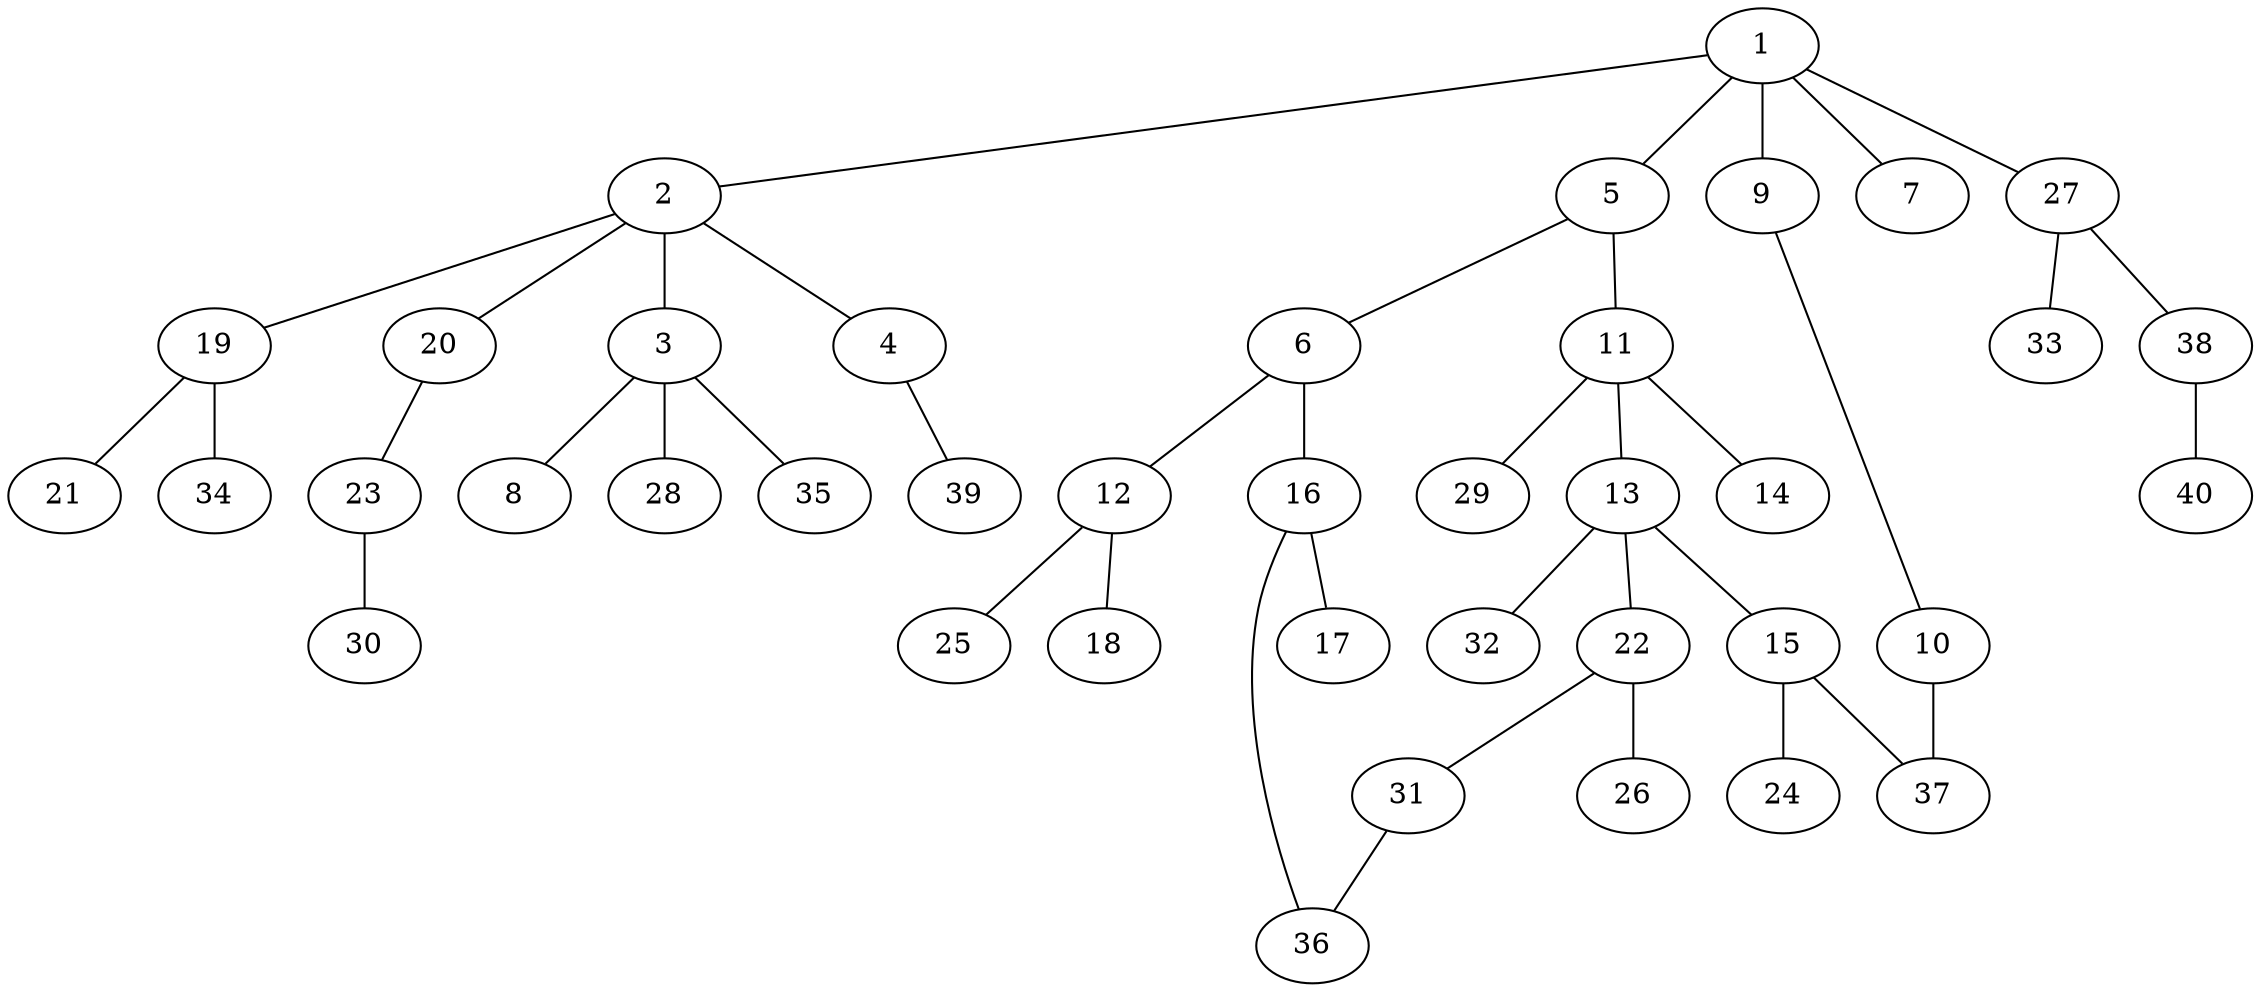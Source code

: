 graph graphname {1--2
1--5
1--7
1--9
1--27
2--3
2--4
2--19
2--20
3--8
3--28
3--35
4--39
5--6
5--11
6--12
6--16
9--10
10--37
11--13
11--14
11--29
12--18
12--25
13--15
13--22
13--32
15--24
15--37
16--17
16--36
19--21
19--34
20--23
22--26
22--31
23--30
27--33
27--38
31--36
38--40
}
